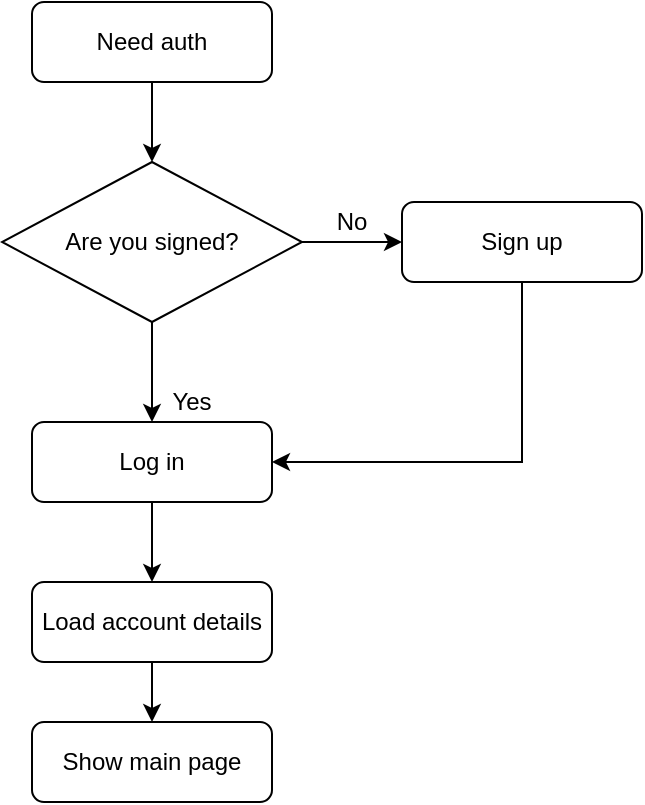 <mxfile version="21.2.3" type="github">
  <diagram id="C5RBs43oDa-KdzZeNtuy" name="main">
    <mxGraphModel dx="880" dy="484" grid="1" gridSize="10" guides="1" tooltips="1" connect="1" arrows="1" fold="1" page="1" pageScale="1" pageWidth="827" pageHeight="1169" math="0" shadow="0">
      <root>
        <mxCell id="WIyWlLk6GJQsqaUBKTNV-0" />
        <mxCell id="WIyWlLk6GJQsqaUBKTNV-1" parent="WIyWlLk6GJQsqaUBKTNV-0" />
        <mxCell id="lfX9ihIzXKTpSCMwRkn0-2" style="edgeStyle=orthogonalEdgeStyle;rounded=0;orthogonalLoop=1;jettySize=auto;html=1;exitX=0.5;exitY=1;exitDx=0;exitDy=0;entryX=0.5;entryY=0;entryDx=0;entryDy=0;" edge="1" parent="WIyWlLk6GJQsqaUBKTNV-1" source="lfX9ihIzXKTpSCMwRkn0-0" target="lfX9ihIzXKTpSCMwRkn0-1">
          <mxGeometry relative="1" as="geometry" />
        </mxCell>
        <mxCell id="lfX9ihIzXKTpSCMwRkn0-0" value="Need auth" style="rounded=1;whiteSpace=wrap;html=1;" vertex="1" parent="WIyWlLk6GJQsqaUBKTNV-1">
          <mxGeometry x="35" y="10" width="120" height="40" as="geometry" />
        </mxCell>
        <mxCell id="lfX9ihIzXKTpSCMwRkn0-5" style="edgeStyle=orthogonalEdgeStyle;rounded=0;orthogonalLoop=1;jettySize=auto;html=1;entryX=0.5;entryY=0;entryDx=0;entryDy=0;" edge="1" parent="WIyWlLk6GJQsqaUBKTNV-1" source="lfX9ihIzXKTpSCMwRkn0-1" target="lfX9ihIzXKTpSCMwRkn0-4">
          <mxGeometry relative="1" as="geometry" />
        </mxCell>
        <mxCell id="lfX9ihIzXKTpSCMwRkn0-6" style="edgeStyle=orthogonalEdgeStyle;rounded=0;orthogonalLoop=1;jettySize=auto;html=1;" edge="1" parent="WIyWlLk6GJQsqaUBKTNV-1" source="lfX9ihIzXKTpSCMwRkn0-1" target="lfX9ihIzXKTpSCMwRkn0-3">
          <mxGeometry relative="1" as="geometry" />
        </mxCell>
        <mxCell id="lfX9ihIzXKTpSCMwRkn0-1" value="Are you signed?" style="rhombus;whiteSpace=wrap;html=1;" vertex="1" parent="WIyWlLk6GJQsqaUBKTNV-1">
          <mxGeometry x="20" y="90" width="150" height="80" as="geometry" />
        </mxCell>
        <mxCell id="lfX9ihIzXKTpSCMwRkn0-10" style="edgeStyle=orthogonalEdgeStyle;rounded=0;orthogonalLoop=1;jettySize=auto;html=1;entryX=1;entryY=0.5;entryDx=0;entryDy=0;" edge="1" parent="WIyWlLk6GJQsqaUBKTNV-1" source="lfX9ihIzXKTpSCMwRkn0-3" target="lfX9ihIzXKTpSCMwRkn0-4">
          <mxGeometry relative="1" as="geometry">
            <Array as="points">
              <mxPoint x="280" y="240" />
            </Array>
          </mxGeometry>
        </mxCell>
        <mxCell id="lfX9ihIzXKTpSCMwRkn0-3" value="Sign up" style="rounded=1;whiteSpace=wrap;html=1;" vertex="1" parent="WIyWlLk6GJQsqaUBKTNV-1">
          <mxGeometry x="220" y="110" width="120" height="40" as="geometry" />
        </mxCell>
        <mxCell id="lfX9ihIzXKTpSCMwRkn0-11" style="edgeStyle=orthogonalEdgeStyle;rounded=0;orthogonalLoop=1;jettySize=auto;html=1;entryX=0.5;entryY=0;entryDx=0;entryDy=0;" edge="1" parent="WIyWlLk6GJQsqaUBKTNV-1" source="lfX9ihIzXKTpSCMwRkn0-4" target="lfX9ihIzXKTpSCMwRkn0-9">
          <mxGeometry relative="1" as="geometry" />
        </mxCell>
        <mxCell id="lfX9ihIzXKTpSCMwRkn0-4" value="Log in" style="rounded=1;whiteSpace=wrap;html=1;" vertex="1" parent="WIyWlLk6GJQsqaUBKTNV-1">
          <mxGeometry x="35" y="220" width="120" height="40" as="geometry" />
        </mxCell>
        <mxCell id="lfX9ihIzXKTpSCMwRkn0-7" value="Yes" style="text;html=1;strokeColor=none;fillColor=none;align=center;verticalAlign=middle;whiteSpace=wrap;rounded=0;" vertex="1" parent="WIyWlLk6GJQsqaUBKTNV-1">
          <mxGeometry x="100" y="200" width="30" height="20" as="geometry" />
        </mxCell>
        <mxCell id="lfX9ihIzXKTpSCMwRkn0-8" value="No" style="text;html=1;strokeColor=none;fillColor=none;align=center;verticalAlign=middle;whiteSpace=wrap;rounded=0;" vertex="1" parent="WIyWlLk6GJQsqaUBKTNV-1">
          <mxGeometry x="180" y="110" width="30" height="20" as="geometry" />
        </mxCell>
        <mxCell id="lfX9ihIzXKTpSCMwRkn0-14" style="edgeStyle=orthogonalEdgeStyle;rounded=0;orthogonalLoop=1;jettySize=auto;html=1;entryX=0.5;entryY=0;entryDx=0;entryDy=0;" edge="1" parent="WIyWlLk6GJQsqaUBKTNV-1" source="lfX9ihIzXKTpSCMwRkn0-9" target="lfX9ihIzXKTpSCMwRkn0-13">
          <mxGeometry relative="1" as="geometry" />
        </mxCell>
        <mxCell id="lfX9ihIzXKTpSCMwRkn0-9" value="Load account details" style="rounded=1;whiteSpace=wrap;html=1;" vertex="1" parent="WIyWlLk6GJQsqaUBKTNV-1">
          <mxGeometry x="35" y="300" width="120" height="40" as="geometry" />
        </mxCell>
        <mxCell id="lfX9ihIzXKTpSCMwRkn0-13" value="Show main page" style="rounded=1;whiteSpace=wrap;html=1;" vertex="1" parent="WIyWlLk6GJQsqaUBKTNV-1">
          <mxGeometry x="35" y="370" width="120" height="40" as="geometry" />
        </mxCell>
      </root>
    </mxGraphModel>
  </diagram>
</mxfile>
